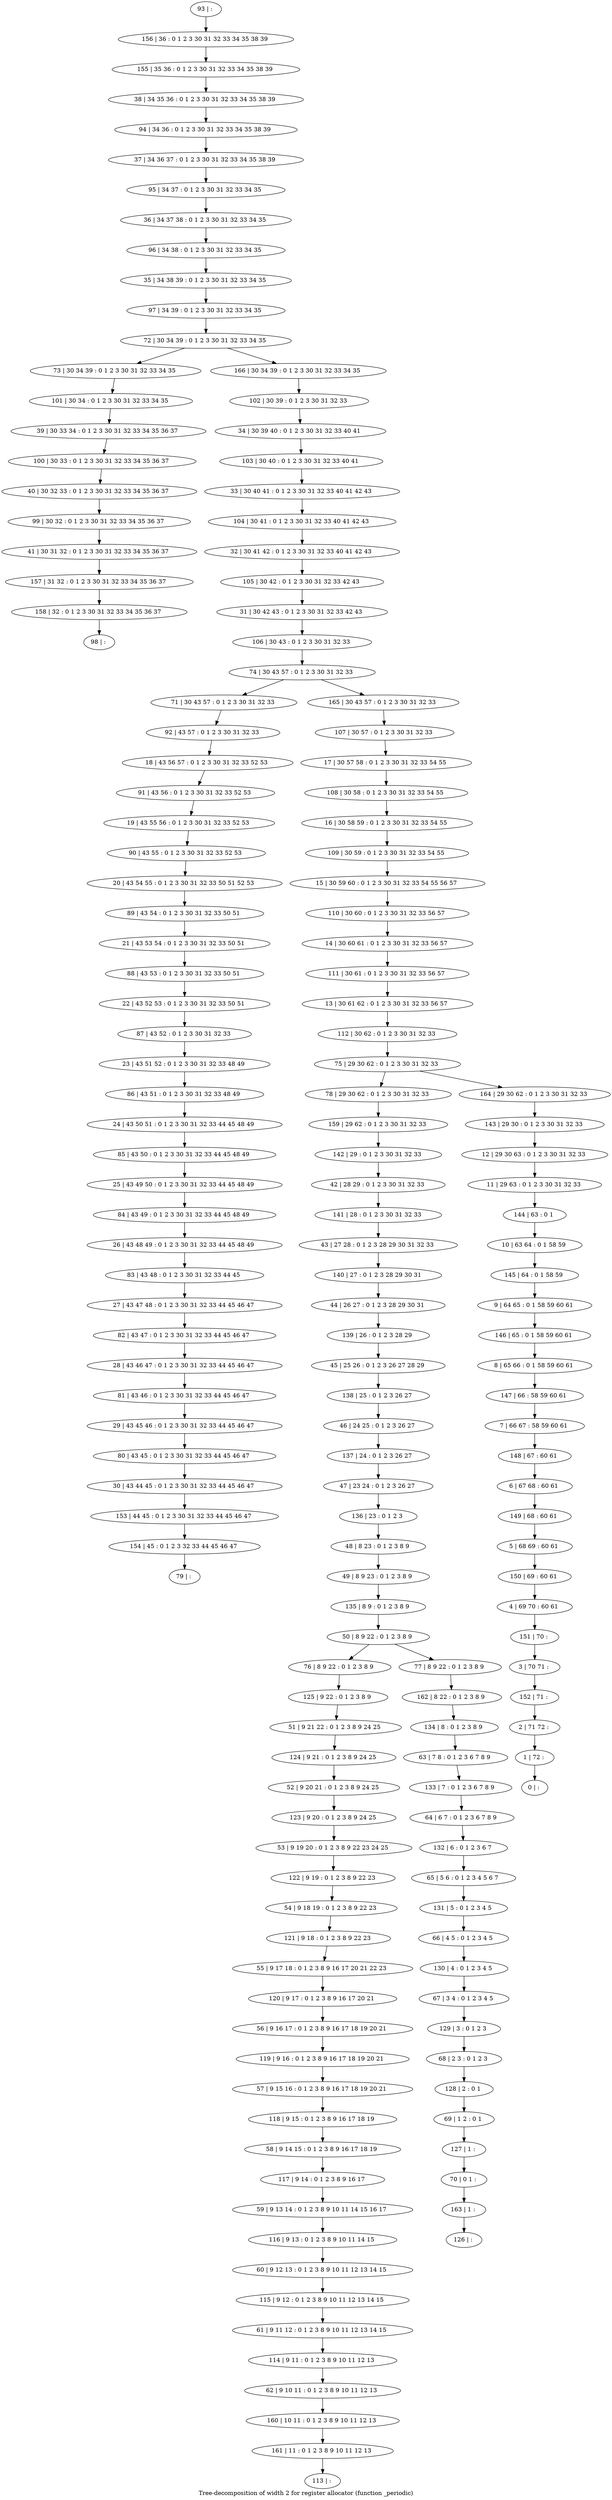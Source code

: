 digraph G {
graph [label="Tree-decomposition of width 2 for register allocator (function _periodic)"]
0[label="0 | : "];
1[label="1 | 72 : "];
2[label="2 | 71 72 : "];
3[label="3 | 70 71 : "];
4[label="4 | 69 70 : 60 61 "];
5[label="5 | 68 69 : 60 61 "];
6[label="6 | 67 68 : 60 61 "];
7[label="7 | 66 67 : 58 59 60 61 "];
8[label="8 | 65 66 : 0 1 58 59 60 61 "];
9[label="9 | 64 65 : 0 1 58 59 60 61 "];
10[label="10 | 63 64 : 0 1 58 59 "];
11[label="11 | 29 63 : 0 1 2 3 30 31 32 33 "];
12[label="12 | 29 30 63 : 0 1 2 3 30 31 32 33 "];
13[label="13 | 30 61 62 : 0 1 2 3 30 31 32 33 56 57 "];
14[label="14 | 30 60 61 : 0 1 2 3 30 31 32 33 56 57 "];
15[label="15 | 30 59 60 : 0 1 2 3 30 31 32 33 54 55 56 57 "];
16[label="16 | 30 58 59 : 0 1 2 3 30 31 32 33 54 55 "];
17[label="17 | 30 57 58 : 0 1 2 3 30 31 32 33 54 55 "];
18[label="18 | 43 56 57 : 0 1 2 3 30 31 32 33 52 53 "];
19[label="19 | 43 55 56 : 0 1 2 3 30 31 32 33 52 53 "];
20[label="20 | 43 54 55 : 0 1 2 3 30 31 32 33 50 51 52 53 "];
21[label="21 | 43 53 54 : 0 1 2 3 30 31 32 33 50 51 "];
22[label="22 | 43 52 53 : 0 1 2 3 30 31 32 33 50 51 "];
23[label="23 | 43 51 52 : 0 1 2 3 30 31 32 33 48 49 "];
24[label="24 | 43 50 51 : 0 1 2 3 30 31 32 33 44 45 48 49 "];
25[label="25 | 43 49 50 : 0 1 2 3 30 31 32 33 44 45 48 49 "];
26[label="26 | 43 48 49 : 0 1 2 3 30 31 32 33 44 45 48 49 "];
27[label="27 | 43 47 48 : 0 1 2 3 30 31 32 33 44 45 46 47 "];
28[label="28 | 43 46 47 : 0 1 2 3 30 31 32 33 44 45 46 47 "];
29[label="29 | 43 45 46 : 0 1 2 3 30 31 32 33 44 45 46 47 "];
30[label="30 | 43 44 45 : 0 1 2 3 30 31 32 33 44 45 46 47 "];
31[label="31 | 30 42 43 : 0 1 2 3 30 31 32 33 42 43 "];
32[label="32 | 30 41 42 : 0 1 2 3 30 31 32 33 40 41 42 43 "];
33[label="33 | 30 40 41 : 0 1 2 3 30 31 32 33 40 41 42 43 "];
34[label="34 | 30 39 40 : 0 1 2 3 30 31 32 33 40 41 "];
35[label="35 | 34 38 39 : 0 1 2 3 30 31 32 33 34 35 "];
36[label="36 | 34 37 38 : 0 1 2 3 30 31 32 33 34 35 "];
37[label="37 | 34 36 37 : 0 1 2 3 30 31 32 33 34 35 38 39 "];
38[label="38 | 34 35 36 : 0 1 2 3 30 31 32 33 34 35 38 39 "];
39[label="39 | 30 33 34 : 0 1 2 3 30 31 32 33 34 35 36 37 "];
40[label="40 | 30 32 33 : 0 1 2 3 30 31 32 33 34 35 36 37 "];
41[label="41 | 30 31 32 : 0 1 2 3 30 31 32 33 34 35 36 37 "];
42[label="42 | 28 29 : 0 1 2 3 30 31 32 33 "];
43[label="43 | 27 28 : 0 1 2 3 28 29 30 31 32 33 "];
44[label="44 | 26 27 : 0 1 2 3 28 29 30 31 "];
45[label="45 | 25 26 : 0 1 2 3 26 27 28 29 "];
46[label="46 | 24 25 : 0 1 2 3 26 27 "];
47[label="47 | 23 24 : 0 1 2 3 26 27 "];
48[label="48 | 8 23 : 0 1 2 3 8 9 "];
49[label="49 | 8 9 23 : 0 1 2 3 8 9 "];
50[label="50 | 8 9 22 : 0 1 2 3 8 9 "];
51[label="51 | 9 21 22 : 0 1 2 3 8 9 24 25 "];
52[label="52 | 9 20 21 : 0 1 2 3 8 9 24 25 "];
53[label="53 | 9 19 20 : 0 1 2 3 8 9 22 23 24 25 "];
54[label="54 | 9 18 19 : 0 1 2 3 8 9 22 23 "];
55[label="55 | 9 17 18 : 0 1 2 3 8 9 16 17 20 21 22 23 "];
56[label="56 | 9 16 17 : 0 1 2 3 8 9 16 17 18 19 20 21 "];
57[label="57 | 9 15 16 : 0 1 2 3 8 9 16 17 18 19 20 21 "];
58[label="58 | 9 14 15 : 0 1 2 3 8 9 16 17 18 19 "];
59[label="59 | 9 13 14 : 0 1 2 3 8 9 10 11 14 15 16 17 "];
60[label="60 | 9 12 13 : 0 1 2 3 8 9 10 11 12 13 14 15 "];
61[label="61 | 9 11 12 : 0 1 2 3 8 9 10 11 12 13 14 15 "];
62[label="62 | 9 10 11 : 0 1 2 3 8 9 10 11 12 13 "];
63[label="63 | 7 8 : 0 1 2 3 6 7 8 9 "];
64[label="64 | 6 7 : 0 1 2 3 6 7 8 9 "];
65[label="65 | 5 6 : 0 1 2 3 4 5 6 7 "];
66[label="66 | 4 5 : 0 1 2 3 4 5 "];
67[label="67 | 3 4 : 0 1 2 3 4 5 "];
68[label="68 | 2 3 : 0 1 2 3 "];
69[label="69 | 1 2 : 0 1 "];
70[label="70 | 0 1 : "];
71[label="71 | 30 43 57 : 0 1 2 3 30 31 32 33 "];
72[label="72 | 30 34 39 : 0 1 2 3 30 31 32 33 34 35 "];
73[label="73 | 30 34 39 : 0 1 2 3 30 31 32 33 34 35 "];
74[label="74 | 30 43 57 : 0 1 2 3 30 31 32 33 "];
75[label="75 | 29 30 62 : 0 1 2 3 30 31 32 33 "];
76[label="76 | 8 9 22 : 0 1 2 3 8 9 "];
77[label="77 | 8 9 22 : 0 1 2 3 8 9 "];
78[label="78 | 29 30 62 : 0 1 2 3 30 31 32 33 "];
79[label="79 | : "];
80[label="80 | 43 45 : 0 1 2 3 30 31 32 33 44 45 46 47 "];
81[label="81 | 43 46 : 0 1 2 3 30 31 32 33 44 45 46 47 "];
82[label="82 | 43 47 : 0 1 2 3 30 31 32 33 44 45 46 47 "];
83[label="83 | 43 48 : 0 1 2 3 30 31 32 33 44 45 "];
84[label="84 | 43 49 : 0 1 2 3 30 31 32 33 44 45 48 49 "];
85[label="85 | 43 50 : 0 1 2 3 30 31 32 33 44 45 48 49 "];
86[label="86 | 43 51 : 0 1 2 3 30 31 32 33 48 49 "];
87[label="87 | 43 52 : 0 1 2 3 30 31 32 33 "];
88[label="88 | 43 53 : 0 1 2 3 30 31 32 33 50 51 "];
89[label="89 | 43 54 : 0 1 2 3 30 31 32 33 50 51 "];
90[label="90 | 43 55 : 0 1 2 3 30 31 32 33 52 53 "];
91[label="91 | 43 56 : 0 1 2 3 30 31 32 33 52 53 "];
92[label="92 | 43 57 : 0 1 2 3 30 31 32 33 "];
93[label="93 | : "];
94[label="94 | 34 36 : 0 1 2 3 30 31 32 33 34 35 38 39 "];
95[label="95 | 34 37 : 0 1 2 3 30 31 32 33 34 35 "];
96[label="96 | 34 38 : 0 1 2 3 30 31 32 33 34 35 "];
97[label="97 | 34 39 : 0 1 2 3 30 31 32 33 34 35 "];
98[label="98 | : "];
99[label="99 | 30 32 : 0 1 2 3 30 31 32 33 34 35 36 37 "];
100[label="100 | 30 33 : 0 1 2 3 30 31 32 33 34 35 36 37 "];
101[label="101 | 30 34 : 0 1 2 3 30 31 32 33 34 35 "];
102[label="102 | 30 39 : 0 1 2 3 30 31 32 33 "];
103[label="103 | 30 40 : 0 1 2 3 30 31 32 33 40 41 "];
104[label="104 | 30 41 : 0 1 2 3 30 31 32 33 40 41 42 43 "];
105[label="105 | 30 42 : 0 1 2 3 30 31 32 33 42 43 "];
106[label="106 | 30 43 : 0 1 2 3 30 31 32 33 "];
107[label="107 | 30 57 : 0 1 2 3 30 31 32 33 "];
108[label="108 | 30 58 : 0 1 2 3 30 31 32 33 54 55 "];
109[label="109 | 30 59 : 0 1 2 3 30 31 32 33 54 55 "];
110[label="110 | 30 60 : 0 1 2 3 30 31 32 33 56 57 "];
111[label="111 | 30 61 : 0 1 2 3 30 31 32 33 56 57 "];
112[label="112 | 30 62 : 0 1 2 3 30 31 32 33 "];
113[label="113 | : "];
114[label="114 | 9 11 : 0 1 2 3 8 9 10 11 12 13 "];
115[label="115 | 9 12 : 0 1 2 3 8 9 10 11 12 13 14 15 "];
116[label="116 | 9 13 : 0 1 2 3 8 9 10 11 14 15 "];
117[label="117 | 9 14 : 0 1 2 3 8 9 16 17 "];
118[label="118 | 9 15 : 0 1 2 3 8 9 16 17 18 19 "];
119[label="119 | 9 16 : 0 1 2 3 8 9 16 17 18 19 20 21 "];
120[label="120 | 9 17 : 0 1 2 3 8 9 16 17 20 21 "];
121[label="121 | 9 18 : 0 1 2 3 8 9 22 23 "];
122[label="122 | 9 19 : 0 1 2 3 8 9 22 23 "];
123[label="123 | 9 20 : 0 1 2 3 8 9 24 25 "];
124[label="124 | 9 21 : 0 1 2 3 8 9 24 25 "];
125[label="125 | 9 22 : 0 1 2 3 8 9 "];
126[label="126 | : "];
127[label="127 | 1 : "];
128[label="128 | 2 : 0 1 "];
129[label="129 | 3 : 0 1 2 3 "];
130[label="130 | 4 : 0 1 2 3 4 5 "];
131[label="131 | 5 : 0 1 2 3 4 5 "];
132[label="132 | 6 : 0 1 2 3 6 7 "];
133[label="133 | 7 : 0 1 2 3 6 7 8 9 "];
134[label="134 | 8 : 0 1 2 3 8 9 "];
135[label="135 | 8 9 : 0 1 2 3 8 9 "];
136[label="136 | 23 : 0 1 2 3 "];
137[label="137 | 24 : 0 1 2 3 26 27 "];
138[label="138 | 25 : 0 1 2 3 26 27 "];
139[label="139 | 26 : 0 1 2 3 28 29 "];
140[label="140 | 27 : 0 1 2 3 28 29 30 31 "];
141[label="141 | 28 : 0 1 2 3 30 31 32 33 "];
142[label="142 | 29 : 0 1 2 3 30 31 32 33 "];
143[label="143 | 29 30 : 0 1 2 3 30 31 32 33 "];
144[label="144 | 63 : 0 1 "];
145[label="145 | 64 : 0 1 58 59 "];
146[label="146 | 65 : 0 1 58 59 60 61 "];
147[label="147 | 66 : 58 59 60 61 "];
148[label="148 | 67 : 60 61 "];
149[label="149 | 68 : 60 61 "];
150[label="150 | 69 : 60 61 "];
151[label="151 | 70 : "];
152[label="152 | 71 : "];
153[label="153 | 44 45 : 0 1 2 3 30 31 32 33 44 45 46 47 "];
154[label="154 | 45 : 0 1 2 3 32 33 44 45 46 47 "];
155[label="155 | 35 36 : 0 1 2 3 30 31 32 33 34 35 38 39 "];
156[label="156 | 36 : 0 1 2 3 30 31 32 33 34 35 38 39 "];
157[label="157 | 31 32 : 0 1 2 3 30 31 32 33 34 35 36 37 "];
158[label="158 | 32 : 0 1 2 3 30 31 32 33 34 35 36 37 "];
159[label="159 | 29 62 : 0 1 2 3 30 31 32 33 "];
160[label="160 | 10 11 : 0 1 2 3 8 9 10 11 12 13 "];
161[label="161 | 11 : 0 1 2 3 8 9 10 11 12 13 "];
162[label="162 | 8 22 : 0 1 2 3 8 9 "];
163[label="163 | 1 : "];
164[label="164 | 29 30 62 : 0 1 2 3 30 31 32 33 "];
165[label="165 | 30 43 57 : 0 1 2 3 30 31 32 33 "];
166[label="166 | 30 34 39 : 0 1 2 3 30 31 32 33 34 35 "];
48->49 ;
50->76 ;
50->77 ;
80->30 ;
29->80 ;
81->29 ;
28->81 ;
82->28 ;
27->82 ;
83->27 ;
26->83 ;
84->26 ;
25->84 ;
85->25 ;
24->85 ;
86->24 ;
23->86 ;
87->23 ;
22->87 ;
88->22 ;
21->88 ;
89->21 ;
20->89 ;
90->20 ;
19->90 ;
91->19 ;
18->91 ;
92->18 ;
71->92 ;
99->41 ;
40->99 ;
100->40 ;
39->100 ;
101->39 ;
73->101 ;
114->62 ;
61->114 ;
115->61 ;
60->115 ;
116->60 ;
59->116 ;
117->59 ;
58->117 ;
118->58 ;
57->118 ;
119->57 ;
56->119 ;
120->56 ;
55->120 ;
121->55 ;
54->121 ;
122->54 ;
53->122 ;
123->53 ;
52->123 ;
124->52 ;
51->124 ;
125->51 ;
76->125 ;
127->70 ;
69->127 ;
128->69 ;
68->128 ;
129->68 ;
67->129 ;
130->67 ;
66->130 ;
131->66 ;
65->131 ;
132->65 ;
64->132 ;
133->64 ;
63->133 ;
134->63 ;
135->50 ;
49->135 ;
136->48 ;
47->136 ;
137->47 ;
46->137 ;
138->46 ;
45->138 ;
139->45 ;
44->139 ;
140->44 ;
43->140 ;
141->43 ;
42->141 ;
142->42 ;
30->153 ;
154->79 ;
153->154 ;
41->157 ;
158->98 ;
157->158 ;
159->142 ;
78->159 ;
62->160 ;
161->113 ;
160->161 ;
162->134 ;
77->162 ;
163->126 ;
70->163 ;
93->156 ;
156->155 ;
155->38 ;
38->94 ;
94->37 ;
37->95 ;
95->36 ;
36->96 ;
96->35 ;
35->97 ;
97->72 ;
102->34 ;
34->103 ;
103->33 ;
33->104 ;
104->32 ;
32->105 ;
105->31 ;
31->106 ;
106->74 ;
107->17 ;
17->108 ;
108->16 ;
16->109 ;
109->15 ;
15->110 ;
110->14 ;
14->111 ;
111->13 ;
13->112 ;
112->75 ;
143->12 ;
12->11 ;
11->144 ;
144->10 ;
10->145 ;
145->9 ;
9->146 ;
146->8 ;
8->147 ;
147->7 ;
7->148 ;
148->6 ;
6->149 ;
149->5 ;
5->150 ;
150->4 ;
4->151 ;
151->3 ;
3->152 ;
152->2 ;
2->1 ;
1->0 ;
164->143 ;
165->107 ;
166->102 ;
75->78 ;
75->164 ;
74->71 ;
74->165 ;
72->73 ;
72->166 ;
}
